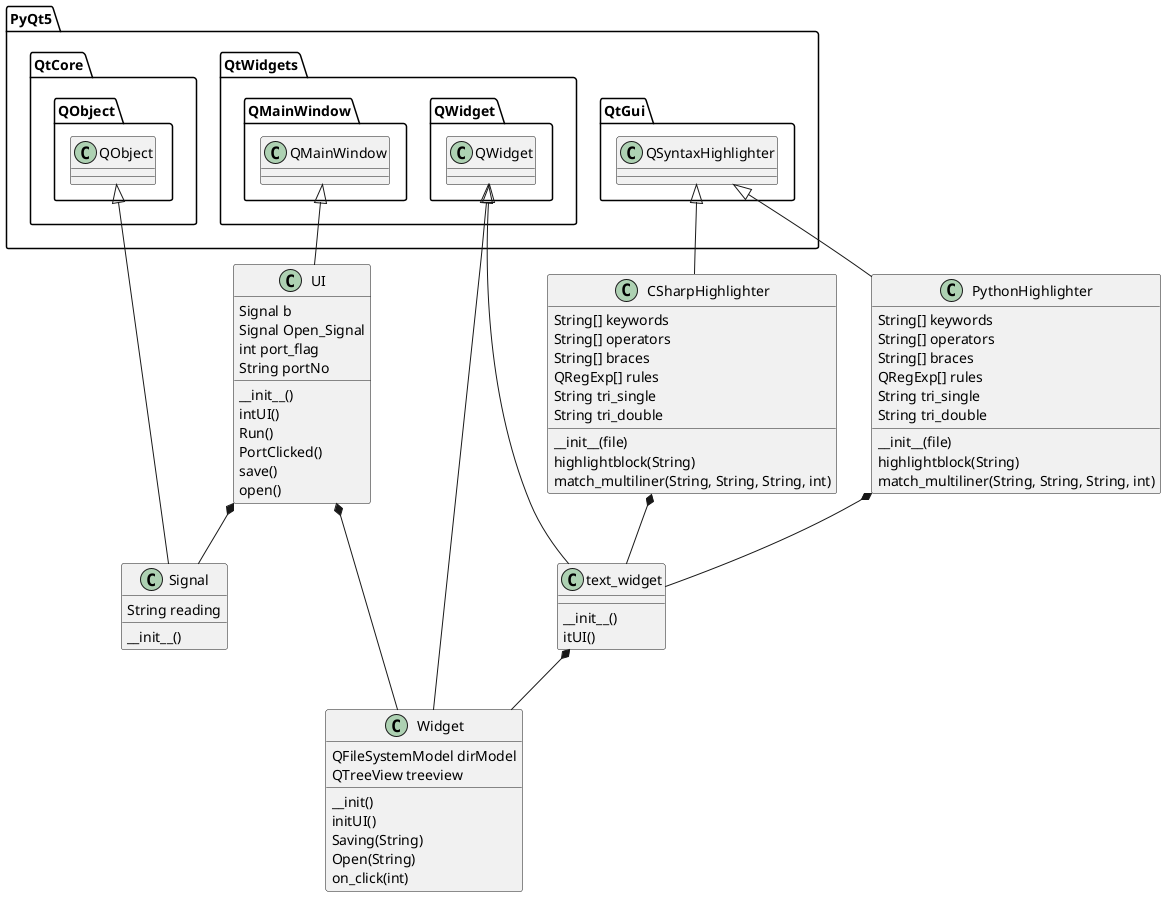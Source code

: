 @startuml
class PyQt5.QtCore.QObject.QObject
class PyQt5.QtWidgets.QWidget.QWidget
class PyQt5.QtWidgets.QMainWindow.QMainWindow
class PyQt5.QtGui.QSyntaxHighlighter

class Signal{
String reading
__init__()
}

class text_widget{
    __init__()
    itUI()
}

class Widget{
    QFileSystemModel dirModel
    QTreeView treeview
    __init()
    initUI()
    Saving(String)
    Open(String)
    on_click(int)
}

class UI{
Signal b
Signal Open_Signal
int port_flag
String portNo

__init__()
intUI()
Run()
PortClicked()
save()
open()
}

class PythonHighlighter{
String[] keywords
String[] operators
String[] braces
QRegExp[] rules
String tri_single
String tri_double

__init__(file)
highlightblock(String)
match_multiliner(String, String, String, int)
}

class CSharpHighlighter{
String[] keywords
String[] operators
String[] braces
QRegExp[] rules
String tri_single
String tri_double

__init__(file)
highlightblock(String)
match_multiliner(String, String, String, int)
}

PyQt5.QtCore.QObject.QObject <|-- Signal
PyQt5.QtWidgets.QWidget.QWidget <|-- text_widget
PyQt5.QtWidgets.QWidget.QWidget <|-- Widget
PyQt5.QtWidgets.QMainWindow.QMainWindow <|-- UI
PyQt5.QtGui.QSyntaxHighlighter <|-- PythonHighlighter
PyQt5.QtGui.QSyntaxHighlighter <|-- CSharpHighlighter

UI *-- Signal
UI *-- Widget
PythonHighlighter *-- text_widget
CSharpHighlighter *-- text_widget
text_widget *-- Widget
@enduml
